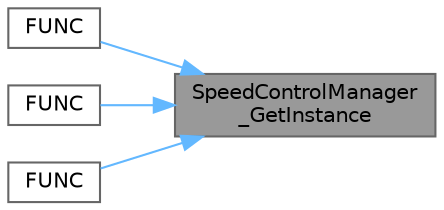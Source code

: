 digraph "SpeedControlManager_GetInstance"
{
 // LATEX_PDF_SIZE
  bgcolor="transparent";
  edge [fontname=Helvetica,fontsize=10,labelfontname=Helvetica,labelfontsize=10];
  node [fontname=Helvetica,fontsize=10,shape=box,height=0.2,width=0.4];
  rankdir="RL";
  Node1 [id="Node000001",label="SpeedControlManager\l_GetInstance",height=0.2,width=0.4,color="gray40", fillcolor="grey60", style="filled", fontcolor="black",tooltip="Retrieves the instance of the Speed Control Manager."];
  Node1 -> Node2 [id="edge1_Node000001_Node000002",dir="back",color="steelblue1",style="solid",tooltip=" "];
  Node2 [id="Node000002",label="FUNC",height=0.2,width=0.4,color="grey40", fillcolor="white", style="filled",URL="$_speed_control_manager__ru_initialisation_8c.html#a56149081369bee7b38d457aa27ad7f63",tooltip="Initializes the speed control manager."];
  Node1 -> Node3 [id="edge2_Node000001_Node000003",dir="back",color="steelblue1",style="solid",tooltip=" "];
  Node3 [id="Node000003",label="FUNC",height=0.2,width=0.4,color="grey40", fillcolor="white", style="filled",URL="$_speed_control_manager__ru_refresh_8c.html#a694f8e33184055bd01f4365ef5049f70",tooltip="Refreshes the speed control manager's status."];
  Node1 -> Node4 [id="edge3_Node000001_Node000004",dir="back",color="steelblue1",style="solid",tooltip=" "];
  Node4 [id="Node000004",label="FUNC",height=0.2,width=0.4,color="grey40", fillcolor="white", style="filled",URL="$_speed_control_manager__ru_update_8c.html#abe129bef8ebf1912e60b0f0bc1c46792",tooltip="Updates the speed control manager's configuration."];
}
